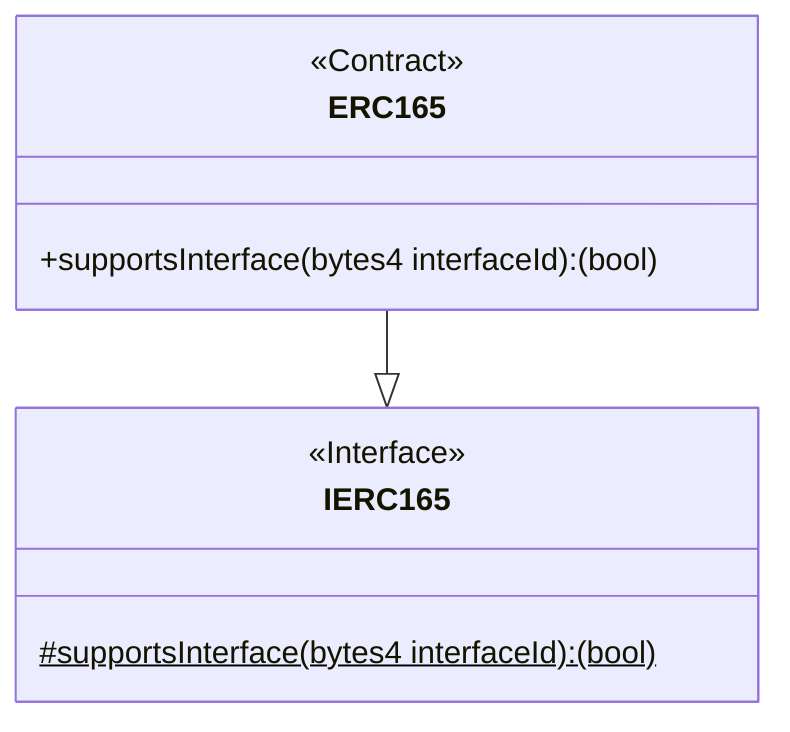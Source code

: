 classDiagram
  %% 659:251:0
  class ERC165 {
    <<Contract>>
    +supportsInterface(bytes4 interfaceId): (bool)
  }
  
  ERC165 --|> IERC165
  
  %% 421:447:1
  class IERC165 {
    <<Interface>>
    #supportsInterface(bytes4 interfaceId): (bool)$
  }